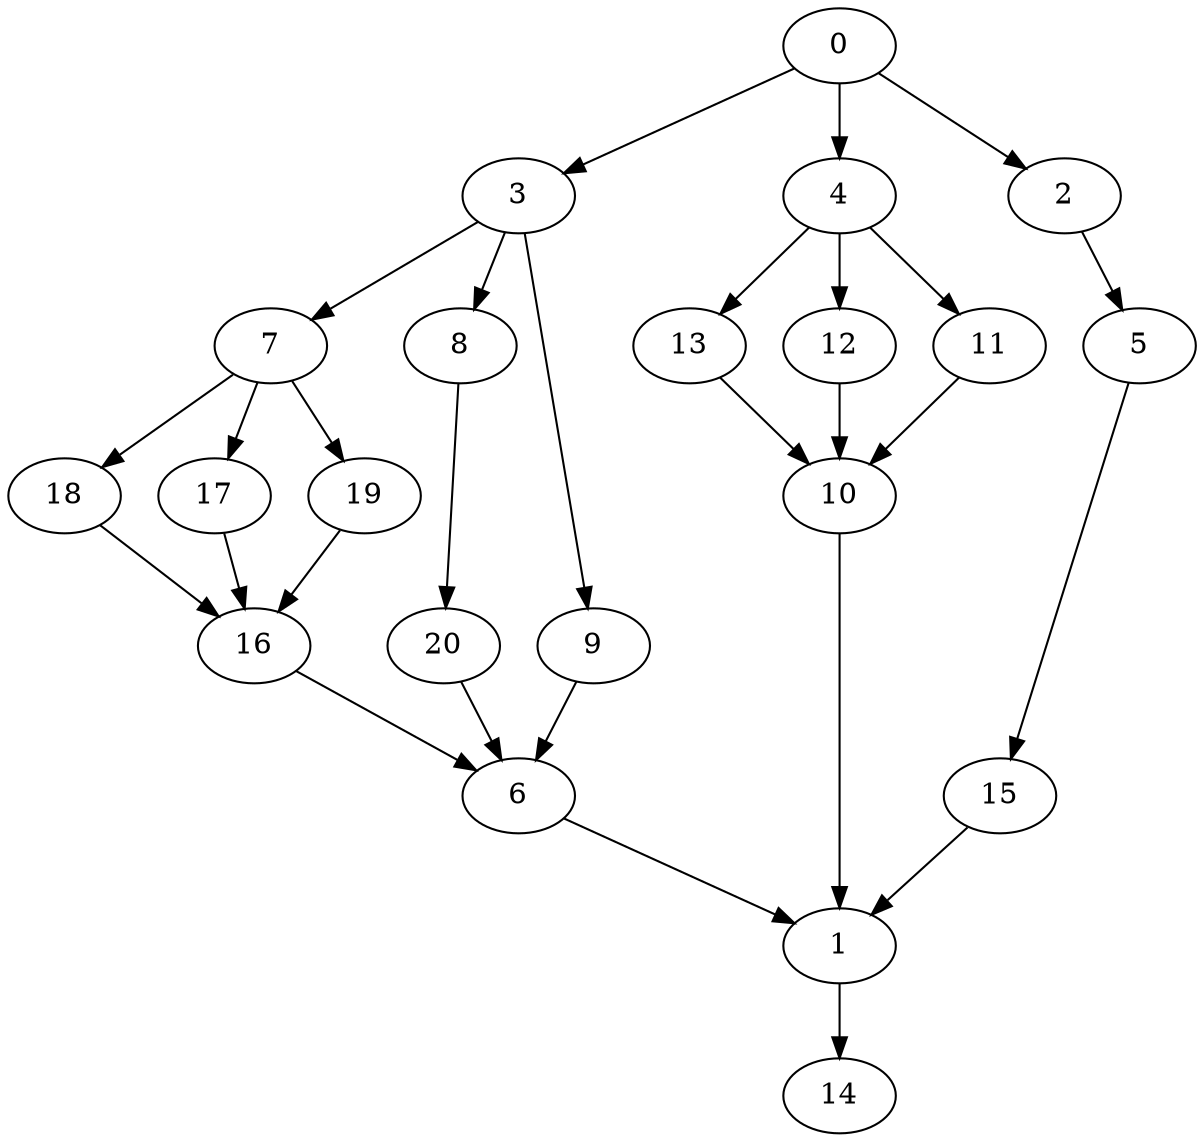 digraph "SeriesParallel-MaxBf-3_Nodes_21_CCR_0.99_WeightType_Random#1" {
	graph ["Duplicate states"=0,
		GraphType=S_P,
		"Max states in OPEN"=0,
		Modes="120000ms; topo-ordered tasks, ; Pruning: task equivalence, fixed order ready list, ; F-value: ; Optimisation: best schedule length (\
SL) optimisation on equal, ",
		NumberOfTasks=21,
		"Pruned using list schedule length"=35788031,
		"States removed from OPEN"=0,
		TargetSystem="Homogeneous-4",
		"Time to schedule (ms)"=22633,
		"Total idle time"=66,
		"Total schedule length"=80,
		"Total sequential time"=160,
		"Total states created"=94468613
	];
	0	["Finish time"=12,
		Processor=0,
		"Start time"=0,
		Weight=12];
	3	["Finish time"=18,
		Processor=0,
		"Start time"=12,
		Weight=6];
	0 -> 3	[Weight=5];
	4	["Finish time"=25,
		Processor=2,
		"Start time"=22,
		Weight=3];
	0 -> 4	[Weight=10];
	2	["Finish time"=23,
		Processor=3,
		"Start time"=17,
		Weight=6];
	0 -> 2	[Weight=5];
	7	["Finish time"=26,
		Processor=0,
		"Start time"=18,
		Weight=8];
	3 -> 7	[Weight=5];
	8	["Finish time"=37,
		Processor=1,
		"Start time"=23,
		Weight=14];
	3 -> 8	[Weight=5];
	9	["Finish time"=27,
		Processor=3,
		"Start time"=23,
		Weight=4];
	3 -> 9	[Weight=4];
	18	["Finish time"=37,
		Processor=0,
		"Start time"=26,
		Weight=11];
	7 -> 18	[Weight=3];
	17	["Finish time"=32,
		Processor=3,
		"Start time"=29,
		Weight=3];
	7 -> 17	[Weight=3];
	19	["Finish time"=41,
		Processor=0,
		"Start time"=37,
		Weight=4];
	7 -> 19	[Weight=10];
	16	["Finish time"=53,
		Processor=0,
		"Start time"=41,
		Weight=12];
	18 -> 16	[Weight=10];
	20	["Finish time"=44,
		Processor=1,
		"Start time"=37,
		Weight=7];
	8 -> 20	[Weight=3];
	13	["Finish time"=46,
		Processor=3,
		"Start time"=32,
		Weight=14];
	4 -> 13	[Weight=5];
	12	["Finish time"=33,
		Processor=2,
		"Start time"=25,
		Weight=8];
	4 -> 12	[Weight=4];
	11	["Finish time"=43,
		Processor=2,
		"Start time"=33,
		Weight=10];
	4 -> 11	[Weight=4];
	17 -> 16	[Weight=9];
	19 -> 16	[Weight=4];
	5	["Finish time"=46,
		Processor=2,
		"Start time"=43,
		Weight=3];
	2 -> 5	[Weight=10];
	10	["Finish time"=52,
		Processor=3,
		"Start time"=46,
		Weight=6];
	13 -> 10	[Weight=4];
	12 -> 10	[Weight=8];
	6	["Finish time"=57,
		Processor=0,
		"Start time"=54,
		Weight=3];
	20 -> 6	[Weight=10];
	16 -> 6	[Weight=3];
	11 -> 10	[Weight=3];
	9 -> 6	[Weight=5];
	15	["Finish time"=50,
		Processor=2,
		"Start time"=46,
		Weight=4];
	5 -> 15	[Weight=4];
	1	["Finish time"=72,
		Processor=0,
		"Start time"=58,
		Weight=14];
	10 -> 1	[Weight=6];
	6 -> 1	[Weight=8];
	15 -> 1	[Weight=3];
	14	["Finish time"=80,
		Processor=0,
		"Start time"=72,
		Weight=8];
	1 -> 14	[Weight=6];
}

